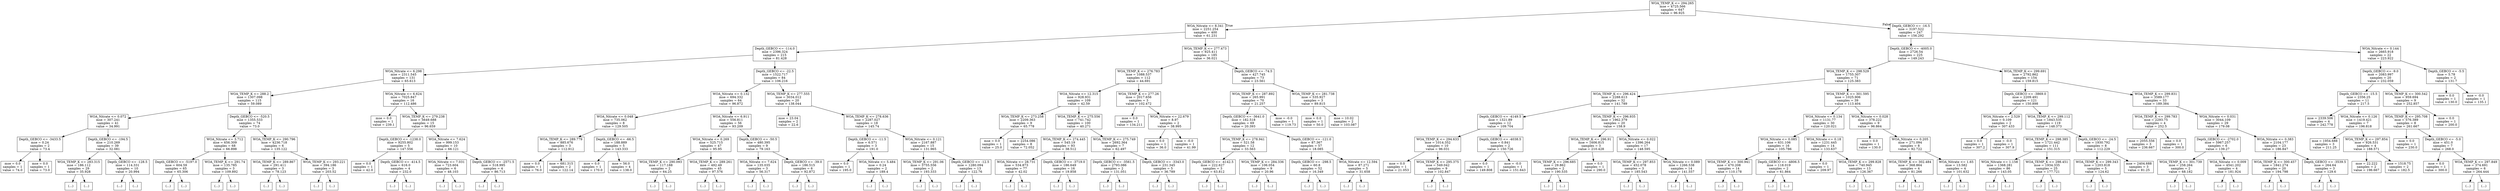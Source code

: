 digraph Tree {
node [shape=box] ;
0 [label="WOA_TEMP_K <= 294.265\nmse = 4725.566\nsamples = 647\nvalue = 96.925"] ;
1 [label="WOA_Nitrate <= 8.341\nmse = 2251.254\nsamples = 400\nvalue = 61.231"] ;
0 -> 1 [labeldistance=2.5, labelangle=45, headlabel="True"] ;
2 [label="Depth_GEBCO <= -114.0\nmse = 2396.324\nsamples = 215\nvalue = 81.428"] ;
1 -> 2 ;
3 [label="WOA_Nitrate <= 6.298\nmse = 2311.545\nsamples = 131\nvalue = 65.613"] ;
2 -> 3 ;
4 [label="WOA_TEMP_K <= 288.2\nmse = 1307.098\nsamples = 115\nvalue = 59.089"] ;
3 -> 4 ;
5 [label="WOA_Nitrate <= 0.072\nmse = 307.241\nsamples = 41\nvalue = 34.991"] ;
4 -> 5 ;
6 [label="Depth_GEBCO <= -3433.5\nmse = 0.24\nsamples = 2\nvalue = 73.4"] ;
5 -> 6 ;
7 [label="mse = 0.0\nsamples = 1\nvalue = 74.0"] ;
6 -> 7 ;
8 [label="mse = 0.0\nsamples = 1\nvalue = 73.0"] ;
6 -> 8 ;
9 [label="Depth_GEBCO <= -194.5\nmse = 210.269\nsamples = 39\nvalue = 32.081"] ;
5 -> 9 ;
10 [label="WOA_TEMP_K <= 283.315\nmse = 186.112\nsamples = 29\nvalue = 35.928"] ;
9 -> 10 ;
11 [label="(...)"] ;
10 -> 11 ;
16 [label="(...)"] ;
10 -> 16 ;
55 [label="Depth_GEBCO <= -128.5\nmse = 114.331\nsamples = 10\nvalue = 20.994"] ;
9 -> 55 ;
56 [label="(...)"] ;
55 -> 56 ;
67 [label="(...)"] ;
55 -> 67 ;
68 [label="Depth_GEBCO <= -520.5\nmse = 1355.533\nsamples = 74\nvalue = 73.0"] ;
4 -> 68 ;
69 [label="WOA_Nitrate <= 3.712\nmse = 656.309\nsamples = 68\nvalue = 66.898"] ;
68 -> 69 ;
70 [label="Depth_GEBCO <= -5197.0\nmse = 604.59\nsamples = 65\nvalue = 65.306"] ;
69 -> 70 ;
71 [label="(...)"] ;
70 -> 71 ;
72 [label="(...)"] ;
70 -> 72 ;
179 [label="WOA_TEMP_K <= 291.74\nmse = 135.785\nsamples = 3\nvalue = 109.892"] ;
69 -> 179 ;
180 [label="(...)"] ;
179 -> 180 ;
181 [label="(...)"] ;
179 -> 181 ;
184 [label="WOA_TEMP_K <= 290.796\nmse = 4236.718\nsamples = 6\nvalue = 135.122"] ;
68 -> 184 ;
185 [label="WOA_TEMP_K <= 289.867\nmse = 291.411\nsamples = 3\nvalue = 78.123"] ;
184 -> 185 ;
186 [label="(...)"] ;
185 -> 186 ;
189 [label="(...)"] ;
185 -> 189 ;
190 [label="WOA_TEMP_K <= 293.221\nmse = 394.186\nsamples = 3\nvalue = 203.52"] ;
184 -> 190 ;
191 [label="(...)"] ;
190 -> 191 ;
194 [label="(...)"] ;
190 -> 194 ;
195 [label="WOA_Nitrate <= 6.624\nmse = 7025.847\nsamples = 16\nvalue = 112.486"] ;
3 -> 195 ;
196 [label="mse = 0.0\nsamples = 1\nvalue = 239.1"] ;
195 -> 196 ;
197 [label="WOA_TEMP_K <= 279.238\nmse = 5649.688\nsamples = 15\nvalue = 96.659"] ;
195 -> 197 ;
198 [label="Depth_GEBCO <= -1238.0\nmse = 9255.802\nsamples = 5\nvalue = 147.556"] ;
197 -> 198 ;
199 [label="mse = 0.0\nsamples = 1\nvalue = 42.0"] ;
198 -> 199 ;
200 [label="Depth_GEBCO <= -414.5\nmse = 616.0\nsamples = 4\nvalue = 232.0"] ;
198 -> 200 ;
201 [label="(...)"] ;
200 -> 201 ;
204 [label="(...)"] ;
200 -> 204 ;
205 [label="WOA_Nitrate <= 7.624\nmse = 999.153\nsamples = 10\nvalue = 66.121"] ;
197 -> 205 ;
206 [label="WOA_Nitrate <= 7.031\nmse = 723.604\nsamples = 6\nvalue = 48.103"] ;
205 -> 206 ;
207 [label="(...)"] ;
206 -> 207 ;
212 [label="(...)"] ;
206 -> 212 ;
215 [label="Depth_GEBCO <= -2571.5\nmse = 518.995\nsamples = 4\nvalue = 86.713"] ;
205 -> 215 ;
216 [label="(...)"] ;
215 -> 216 ;
217 [label="(...)"] ;
215 -> 217 ;
222 [label="Depth_GEBCO <= -22.5\nmse = 1522.717\nsamples = 84\nvalue = 106.216"] ;
2 -> 222 ;
223 [label="WOA_Nitrate <= 0.132\nmse = 694.332\nsamples = 64\nvalue = 96.872"] ;
222 -> 223 ;
224 [label="WOA_Nitrate <= 0.048\nmse = 735.062\nsamples = 8\nvalue = 129.505"] ;
223 -> 224 ;
225 [label="WOA_TEMP_K <= 289.779\nmse = 885.676\nsamples = 3\nvalue = 112.912"] ;
224 -> 225 ;
226 [label="mse = 0.0\nsamples = 1\nvalue = 76.0"] ;
225 -> 226 ;
227 [label="mse = 681.315\nsamples = 2\nvalue = 122.14"] ;
225 -> 227 ;
228 [label="Depth_GEBCO <= -66.5\nmse = 188.889\nsamples = 5\nvalue = 143.333"] ;
224 -> 228 ;
229 [label="mse = 0.0\nsamples = 1\nvalue = 170.0"] ;
228 -> 229 ;
230 [label="mse = 56.0\nsamples = 4\nvalue = 138.0"] ;
228 -> 230 ;
231 [label="WOA_Nitrate <= 6.911\nmse = 556.811\nsamples = 56\nvalue = 93.209"] ;
223 -> 231 ;
232 [label="WOA_Nitrate <= 0.269\nmse = 525.715\nsamples = 47\nvalue = 95.95"] ;
231 -> 232 ;
233 [label="WOA_TEMP_K <= 290.093\nmse = 117.188\nsamples = 2\nvalue = 64.25"] ;
232 -> 233 ;
234 [label="(...)"] ;
233 -> 234 ;
235 [label="(...)"] ;
233 -> 235 ;
236 [label="WOA_TEMP_K <= 289.261\nmse = 492.49\nsamples = 45\nvalue = 97.576"] ;
232 -> 236 ;
237 [label="(...)"] ;
236 -> 237 ;
286 [label="(...)"] ;
236 -> 286 ;
319 [label="Depth_GEBCO <= -50.5\nmse = 480.395\nsamples = 9\nvalue = 79.163"] ;
231 -> 319 ;
320 [label="WOA_Nitrate <= 7.624\nmse = 135.035\nsamples = 3\nvalue = 56.317"] ;
319 -> 320 ;
321 [label="(...)"] ;
320 -> 321 ;
324 [label="(...)"] ;
320 -> 324 ;
325 [label="Depth_GEBCO <= -39.0\nmse = 186.515\nsamples = 6\nvalue = 92.872"] ;
319 -> 325 ;
326 [label="(...)"] ;
325 -> 326 ;
329 [label="(...)"] ;
325 -> 329 ;
330 [label="WOA_TEMP_K <= 277.555\nmse = 3034.012\nsamples = 20\nvalue = 138.044"] ;
222 -> 330 ;
331 [label="mse = 23.04\nsamples = 2\nvalue = 22.6"] ;
330 -> 331 ;
332 [label="WOA_TEMP_K <= 278.636\nmse = 2287.027\nsamples = 18\nvalue = 145.74"] ;
330 -> 332 ;
333 [label="Depth_GEBCO <= -11.5\nmse = 6.571\nsamples = 3\nvalue = 191.0"] ;
332 -> 333 ;
334 [label="mse = 0.0\nsamples = 1\nvalue = 195.0"] ;
333 -> 334 ;
335 [label="WOA_Nitrate <= 5.484\nmse = 0.24\nsamples = 2\nvalue = 189.4"] ;
333 -> 335 ;
336 [label="(...)"] ;
335 -> 336 ;
337 [label="(...)"] ;
335 -> 337 ;
338 [label="WOA_Nitrate <= 0.121\nmse = 2167.887\nsamples = 15\nvalue = 131.965"] ;
332 -> 338 ;
339 [label="WOA_TEMP_K <= 291.06\nmse = 3755.556\nsamples = 2\nvalue = 193.333"] ;
338 -> 339 ;
340 [label="(...)"] ;
339 -> 340 ;
341 [label="(...)"] ;
339 -> 341 ;
342 [label="Depth_GEBCO <= -12.5\nmse = 1280.094\nsamples = 13\nvalue = 122.76"] ;
338 -> 342 ;
343 [label="(...)"] ;
342 -> 343 ;
356 [label="(...)"] ;
342 -> 356 ;
367 [label="WOA_TEMP_K <= 277.473\nmse = 925.411\nsamples = 185\nvalue = 36.021"] ;
1 -> 367 ;
368 [label="WOA_TEMP_K <= 276.783\nmse = 1088.537\nsamples = 112\nvalue = 44.691"] ;
367 -> 368 ;
369 [label="WOA_Nitrate <= 12.315\nmse = 928.931\nsamples = 109\nvalue = 42.59"] ;
368 -> 369 ;
370 [label="WOA_TEMP_K <= 273.258\nmse = 2209.363\nsamples = 9\nvalue = 65.778"] ;
369 -> 370 ;
371 [label="mse = 0.0\nsamples = 1\nvalue = 25.0"] ;
370 -> 371 ;
372 [label="mse = 2254.086\nsamples = 8\nvalue = 72.052"] ;
370 -> 372 ;
373 [label="WOA_TEMP_K <= 275.556\nmse = 741.742\nsamples = 100\nvalue = 40.271"] ;
369 -> 373 ;
374 [label="WOA_TEMP_K <= 274.445\nmse = 545.19\nsamples = 93\nvalue = 38.512"] ;
373 -> 374 ;
375 [label="WOA_Nitrate <= 28.731\nmse = 534.873\nsamples = 77\nvalue = 42.02"] ;
374 -> 375 ;
376 [label="(...)"] ;
375 -> 376 ;
479 [label="(...)"] ;
375 -> 479 ;
484 [label="Depth_GEBCO <= -3719.0\nmse = 186.649\nsamples = 16\nvalue = 19.858"] ;
374 -> 484 ;
485 [label="(...)"] ;
484 -> 485 ;
490 [label="(...)"] ;
484 -> 490 ;
515 [label="WOA_TEMP_K <= 275.749\nmse = 2692.364\nsamples = 7\nvalue = 62.497"] ;
373 -> 515 ;
516 [label="Depth_GEBCO <= -3561.5\nmse = 2793.086\nsamples = 2\nvalue = 131.051"] ;
515 -> 516 ;
517 [label="(...)"] ;
516 -> 517 ;
518 [label="(...)"] ;
516 -> 518 ;
519 [label="Depth_GEBCO <= -3343.0\nmse = 231.345\nsamples = 5\nvalue = 36.789"] ;
515 -> 519 ;
520 [label="(...)"] ;
519 -> 520 ;
525 [label="(...)"] ;
519 -> 525 ;
528 [label="WOA_TEMP_K <= 277.26\nmse = 2017.656\nsamples = 3\nvalue = 102.472"] ;
368 -> 528 ;
529 [label="mse = 0.0\nsamples = 1\nvalue = 134.211"] ;
528 -> 529 ;
530 [label="WOA_Nitrate <= 22.679\nmse = 8.97\nsamples = 2\nvalue = 38.995"] ;
528 -> 530 ;
531 [label="mse = 0.0\nsamples = 1\nvalue = 36.0"] ;
530 -> 531 ;
532 [label="mse = -0.0\nsamples = 1\nvalue = 41.99"] ;
530 -> 532 ;
533 [label="Depth_GEBCO <= -74.5\nmse = 427.745\nsamples = 73\nvalue = 23.561"] ;
367 -> 533 ;
534 [label="WOA_TEMP_K <= 287.892\nmse = 265.991\nsamples = 70\nvalue = 21.257"] ;
533 -> 534 ;
535 [label="Depth_GEBCO <= -3641.0\nmse = 182.518\nsamples = 69\nvalue = 20.393"] ;
534 -> 535 ;
536 [label="WOA_TEMP_K <= 278.941\nmse = 521.58\nsamples = 12\nvalue = 33.563"] ;
535 -> 536 ;
537 [label="Depth_GEBCO <= -4142.5\nmse = 222.627\nsamples = 3\nvalue = 63.812"] ;
536 -> 537 ;
538 [label="(...)"] ;
537 -> 538 ;
541 [label="(...)"] ;
537 -> 541 ;
542 [label="WOA_TEMP_K <= 284.336\nmse = 106.054\nsamples = 9\nvalue = 20.96"] ;
536 -> 542 ;
543 [label="(...)"] ;
542 -> 543 ;
556 [label="(...)"] ;
542 -> 556 ;
557 [label="Depth_GEBCO <= -121.0\nmse = 87.367\nsamples = 57\nvalue = 18.085"] ;
535 -> 557 ;
558 [label="Depth_GEBCO <= -298.5\nmse = 60.8\nsamples = 52\nvalue = 16.349"] ;
557 -> 558 ;
559 [label="(...)"] ;
558 -> 559 ;
598 [label="(...)"] ;
558 -> 598 ;
609 [label="WOA_Nitrate <= 12.594\nmse = 87.271\nsamples = 5\nvalue = 31.658"] ;
557 -> 609 ;
610 [label="(...)"] ;
609 -> 610 ;
617 [label="(...)"] ;
609 -> 617 ;
618 [label="mse = -0.0\nsamples = 1\nvalue = 119.73"] ;
534 -> 618 ;
619 [label="WOA_TEMP_K <= 281.738\nmse = 535.927\nsamples = 3\nvalue = 89.815"] ;
533 -> 619 ;
620 [label="mse = 0.0\nsamples = 1\nvalue = 50.0"] ;
619 -> 620 ;
621 [label="mse = 10.02\nsamples = 2\nvalue = 103.087"] ;
619 -> 621 ;
622 [label="Depth_GEBCO <= -16.5\nmse = 3197.522\nsamples = 247\nvalue = 156.292"] ;
0 -> 622 [labeldistance=2.5, labelangle=-45, headlabel="False"] ;
623 [label="Depth_GEBCO <= -4005.0\nmse = 2726.54\nsamples = 225\nvalue = 149.243"] ;
622 -> 623 ;
624 [label="WOA_TEMP_K <= 298.529\nmse = 1755.307\nsamples = 71\nvalue = 125.383"] ;
623 -> 624 ;
625 [label="WOA_TEMP_K <= 296.424\nmse = 2288.613\nsamples = 32\nvalue = 141.789"] ;
624 -> 625 ;
626 [label="Depth_GEBCO <= -4149.5\nmse = 1321.89\nsamples = 12\nvalue = 109.704"] ;
625 -> 626 ;
627 [label="WOA_TEMP_K <= 294.633\nmse = 1014.352\nsamples = 10\nvalue = 96.031"] ;
626 -> 627 ;
628 [label="mse = 0.0\nsamples = 1\nvalue = 21.053"] ;
627 -> 628 ;
629 [label="WOA_TEMP_K <= 295.375\nmse = 549.042\nsamples = 9\nvalue = 102.847"] ;
627 -> 629 ;
630 [label="(...)"] ;
629 -> 630 ;
639 [label="(...)"] ;
629 -> 639 ;
644 [label="Depth_GEBCO <= -4038.5\nmse = 0.841\nsamples = 2\nvalue = 150.726"] ;
626 -> 644 ;
645 [label="mse = 0.0\nsamples = 1\nvalue = 149.808"] ;
644 -> 645 ;
646 [label="mse = -0.0\nsamples = 1\nvalue = 151.643"] ;
644 -> 646 ;
647 [label="WOA_TEMP_K <= 296.935\nmse = 1962.379\nsamples = 20\nvalue = 158.9"] ;
625 -> 647 ;
648 [label="WOA_TEMP_K <= 296.91\nmse = 1606.815\nsamples = 3\nvalue = 210.428"] ;
647 -> 648 ;
649 [label="WOA_TEMP_K <= 296.685\nmse = 29.862\nsamples = 2\nvalue = 190.535"] ;
648 -> 649 ;
650 [label="(...)"] ;
649 -> 650 ;
651 [label="(...)"] ;
649 -> 651 ;
652 [label="mse = 0.0\nsamples = 1\nvalue = 290.0"] ;
648 -> 652 ;
653 [label="WOA_Nitrate <= 0.022\nmse = 1396.264\nsamples = 17\nvalue = 148.595"] ;
647 -> 653 ;
654 [label="WOA_TEMP_K <= 297.853\nmse = 452.078\nsamples = 3\nvalue = 185.543"] ;
653 -> 654 ;
655 [label="(...)"] ;
654 -> 655 ;
658 [label="(...)"] ;
654 -> 658 ;
659 [label="WOA_Nitrate <= 0.089\nmse = 1266.538\nsamples = 14\nvalue = 141.557"] ;
653 -> 659 ;
660 [label="(...)"] ;
659 -> 660 ;
667 [label="(...)"] ;
659 -> 667 ;
686 [label="WOA_TEMP_K <= 301.595\nmse = 1025.906\nsamples = 39\nvalue = 113.404"] ;
624 -> 686 ;
687 [label="WOA_Nitrate <= 0.134\nmse = 1131.77\nsamples = 30\nvalue = 120.021"] ;
686 -> 687 ;
688 [label="WOA_Nitrate <= 0.085\nmse = 631.106\nsamples = 16\nvalue = 105.786"] ;
687 -> 688 ;
689 [label="WOA_TEMP_K <= 300.941\nmse = 470.208\nsamples = 14\nvalue = 110.178"] ;
688 -> 689 ;
690 [label="(...)"] ;
689 -> 690 ;
709 [label="(...)"] ;
689 -> 709 ;
716 [label="Depth_GEBCO <= -4806.5\nmse = 118.019\nsamples = 2\nvalue = 61.864"] ;
688 -> 716 ;
717 [label="(...)"] ;
716 -> 717 ;
718 [label="(...)"] ;
716 -> 718 ;
719 [label="WOA_Nitrate <= 0.18\nmse = 1231.445\nsamples = 14\nvalue = 133.637"] ;
687 -> 719 ;
720 [label="mse = 0.0\nsamples = 1\nvalue = 209.97"] ;
719 -> 720 ;
721 [label="WOA_TEMP_K <= 299.828\nmse = 740.945\nsamples = 13\nvalue = 126.367"] ;
719 -> 721 ;
722 [label="(...)"] ;
721 -> 722 ;
731 [label="(...)"] ;
721 -> 731 ;
746 [label="WOA_Nitrate <= 0.028\nmse = 378.222\nsamples = 9\nvalue = 96.864"] ;
686 -> 746 ;
747 [label="mse = 0.0\nsamples = 1\nvalue = 130.0"] ;
746 -> 747 ;
748 [label="WOA_Nitrate <= 0.205\nmse = 271.094\nsamples = 8\nvalue = 92.722"] ;
746 -> 748 ;
749 [label="WOA_TEMP_K <= 302.484\nmse = 368.864\nsamples = 4\nvalue = 81.266"] ;
748 -> 749 ;
750 [label="(...)"] ;
749 -> 750 ;
755 [label="(...)"] ;
749 -> 755 ;
756 [label="WOA_Nitrate <= 1.65\nmse = 13.582\nsamples = 4\nvalue = 101.632"] ;
748 -> 756 ;
757 [label="(...)"] ;
756 -> 757 ;
762 [label="(...)"] ;
756 -> 762 ;
763 [label="WOA_TEMP_K <= 299.691\nmse = 2792.862\nsamples = 154\nvalue = 159.815"] ;
623 -> 763 ;
764 [label="Depth_GEBCO <= -3869.0\nmse = 2209.491\nsamples = 121\nvalue = 150.898"] ;
763 -> 764 ;
765 [label="WOA_Nitrate <= 2.529\nmse = 0.109\nsamples = 2\nvalue = 307.433"] ;
764 -> 765 ;
766 [label="mse = 0.0\nsamples = 1\nvalue = 307.2"] ;
765 -> 766 ;
767 [label="mse = -0.0\nsamples = 1\nvalue = 307.9"] ;
765 -> 767 ;
768 [label="WOA_TEMP_K <= 299.112\nmse = 1843.535\nsamples = 119\nvalue = 148.373"] ;
764 -> 768 ;
769 [label="WOA_TEMP_K <= 298.385\nmse = 1721.442\nsamples = 111\nvalue = 151.315"] ;
768 -> 769 ;
770 [label="WOA_Nitrate <= 1.158\nmse = 1368.281\nsamples = 86\nvalue = 143.05"] ;
769 -> 770 ;
771 [label="(...)"] ;
770 -> 771 ;
892 [label="(...)"] ;
770 -> 892 ;
901 [label="WOA_TEMP_K <= 298.451\nmse = 1934.335\nsamples = 25\nvalue = 177.721"] ;
769 -> 901 ;
902 [label="(...)"] ;
901 -> 902 ;
903 [label="(...)"] ;
901 -> 903 ;
928 [label="Depth_GEBCO <= -24.5\nmse = 1930.792\nsamples = 8\nvalue = 112.229"] ;
768 -> 928 ;
929 [label="WOA_TEMP_K <= 299.343\nmse = 1203.818\nsamples = 5\nvalue = 124.62"] ;
928 -> 929 ;
930 [label="(...)"] ;
929 -> 930 ;
931 [label="(...)"] ;
929 -> 931 ;
938 [label="mse = 2404.688\nsamples = 3\nvalue = 81.25"] ;
928 -> 938 ;
939 [label="WOA_TEMP_K <= 299.831\nmse = 3589.177\nsamples = 33\nvalue = 189.384"] ;
763 -> 939 ;
940 [label="WOA_TEMP_K <= 299.783\nmse = 2293.75\nsamples = 4\nvalue = 252.5"] ;
939 -> 940 ;
941 [label="mse = 2055.556\nsamples = 3\nvalue = 236.667"] ;
940 -> 941 ;
942 [label="mse = 0.0\nsamples = 1\nvalue = 300.0"] ;
940 -> 942 ;
943 [label="WOA_Nitrate <= 0.031\nmse = 3044.109\nsamples = 29\nvalue = 179.08"] ;
939 -> 943 ;
944 [label="Depth_GEBCO <= -2702.0\nmse = 5967.257\nsamples = 6\nvalue = 139.27"] ;
943 -> 944 ;
945 [label="WOA_TEMP_K <= 301.739\nmse = 258.264\nsamples = 2\nvalue = 68.182"] ;
944 -> 945 ;
946 [label="(...)"] ;
945 -> 946 ;
947 [label="(...)"] ;
945 -> 947 ;
948 [label="WOA_Nitrate <= 0.009\nmse = 4541.202\nsamples = 4\nvalue = 181.924"] ;
944 -> 948 ;
949 [label="(...)"] ;
948 -> 949 ;
950 [label="(...)"] ;
948 -> 950 ;
955 [label="WOA_Nitrate <= 0.383\nmse = 2104.177\nsamples = 23\nvalue = 186.847"] ;
943 -> 955 ;
956 [label="WOA_TEMP_K <= 300.457\nmse = 1841.274\nsamples = 20\nvalue = 194.798"] ;
955 -> 956 ;
957 [label="(...)"] ;
956 -> 957 ;
962 [label="(...)"] ;
956 -> 962 ;
987 [label="Depth_GEBCO <= -3539.5\nmse = 264.64\nsamples = 3\nvalue = 129.6"] ;
955 -> 987 ;
988 [label="(...)"] ;
987 -> 988 ;
989 [label="(...)"] ;
987 -> 989 ;
992 [label="WOA_Nitrate <= 0.144\nmse = 2665.918\nsamples = 22\nvalue = 223.922"] ;
622 -> 992 ;
993 [label="Depth_GEBCO <= -9.0\nmse = 2083.997\nsamples = 20\nvalue = 232.059"] ;
992 -> 993 ;
994 [label="Depth_GEBCO <= -15.5\nmse = 2356.25\nsamples = 11\nvalue = 217.5"] ;
993 -> 994 ;
995 [label="mse = 2339.506\nsamples = 4\nvalue = 242.778"] ;
994 -> 995 ;
996 [label="WOA_Nitrate <= 0.126\nmse = 1419.421\nsamples = 7\nvalue = 196.818"] ;
994 -> 996 ;
997 [label="mse = 1954.688\nsamples = 3\nvalue = 211.25"] ;
996 -> 997 ;
998 [label="WOA_TEMP_K <= 297.854\nmse = 926.531\nsamples = 4\nvalue = 188.571"] ;
996 -> 998 ;
999 [label="mse = 22.222\nsamples = 2\nvalue = 196.667"] ;
998 -> 999 ;
1000 [label="mse = 1518.75\nsamples = 2\nvalue = 182.5"] ;
998 -> 1000 ;
1001 [label="WOA_TEMP_K <= 300.542\nmse = 959.694\nsamples = 9\nvalue = 252.857"] ;
993 -> 1001 ;
1002 [label="WOA_TEMP_K <= 295.708\nmse = 576.389\nsamples = 8\nvalue = 261.667"] ;
1001 -> 1002 ;
1003 [label="mse = 0.0\nsamples = 1\nvalue = 230.0"] ;
1002 -> 1003 ;
1004 [label="Depth_GEBCO <= -5.0\nmse = 451.0\nsamples = 7\nvalue = 268.0"] ;
1002 -> 1004 ;
1005 [label="mse = 0.0\nsamples = 1\nvalue = 300.0"] ;
1004 -> 1005 ;
1006 [label="WOA_TEMP_K <= 297.849\nmse = 374.691\nsamples = 6\nvalue = 264.444"] ;
1004 -> 1006 ;
1007 [label="(...)"] ;
1006 -> 1007 ;
1008 [label="(...)"] ;
1006 -> 1008 ;
1013 [label="mse = 0.0\nsamples = 1\nvalue = 200.0"] ;
1001 -> 1013 ;
1014 [label="Depth_GEBCO <= -5.5\nmse = 5.78\nsamples = 2\nvalue = 131.7"] ;
992 -> 1014 ;
1015 [label="mse = 0.0\nsamples = 1\nvalue = 130.0"] ;
1014 -> 1015 ;
1016 [label="mse = -0.0\nsamples = 1\nvalue = 135.1"] ;
1014 -> 1016 ;
}